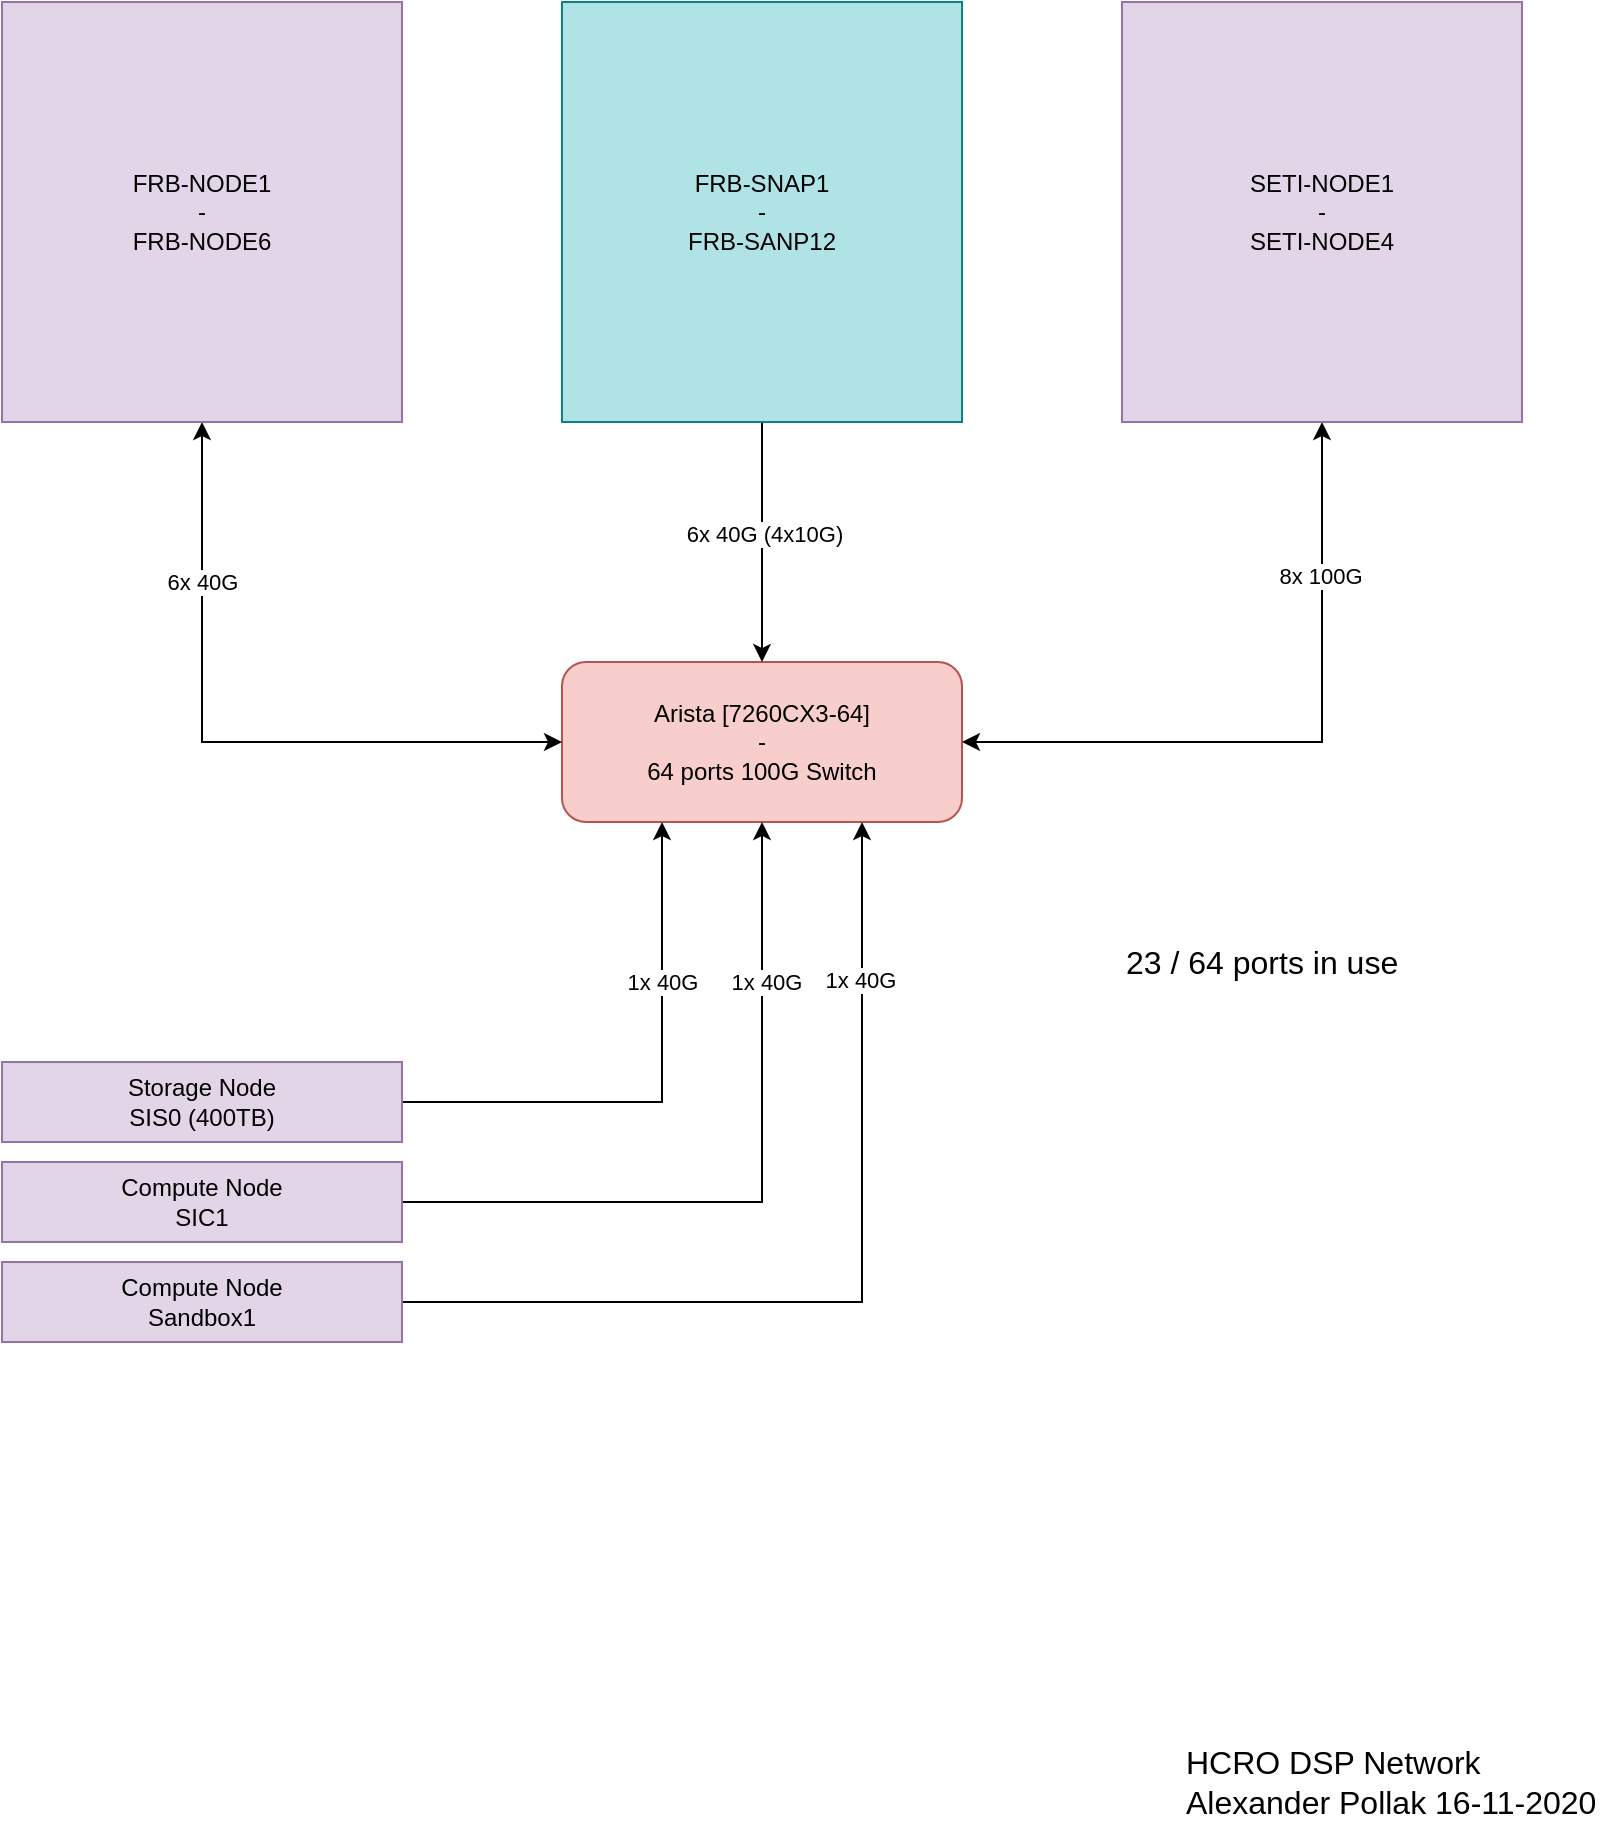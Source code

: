<mxfile version="13.9.9" type="device"><diagram id="acVlcwg54Op8fTkylgdc" name="Page-1"><mxGraphModel dx="1106" dy="900" grid="1" gridSize="10" guides="1" tooltips="1" connect="1" arrows="1" fold="1" page="1" pageScale="1" pageWidth="850" pageHeight="1100" math="0" shadow="0"><root><mxCell id="0"/><mxCell id="1" parent="0"/><mxCell id="QnEzOyH5O82RgATfIk3K-45" value="Arista&amp;nbsp;[7260CX3-64]&lt;br&gt;-&lt;br&gt;64 ports 100G Switch" style="rounded=1;whiteSpace=wrap;html=1;fillColor=#f8cecc;strokeColor=#b85450;" parent="1" vertex="1"><mxGeometry x="320" y="520" width="200" height="80" as="geometry"/></mxCell><mxCell id="cxlkQ1xcSKlJ1Jivk0QY-1" style="edgeStyle=orthogonalEdgeStyle;rounded=0;orthogonalLoop=1;jettySize=auto;html=1;exitX=0.5;exitY=1;exitDx=0;exitDy=0;entryX=0.5;entryY=0;entryDx=0;entryDy=0;" edge="1" parent="1" source="Hm1WOY6nIJTZlzuOTEKv-61" target="QnEzOyH5O82RgATfIk3K-45"><mxGeometry relative="1" as="geometry"/></mxCell><mxCell id="cxlkQ1xcSKlJ1Jivk0QY-12" value="6x 40G (4x10G)" style="edgeLabel;html=1;align=center;verticalAlign=middle;resizable=0;points=[];" vertex="1" connectable="0" parent="cxlkQ1xcSKlJ1Jivk0QY-1"><mxGeometry x="-0.067" y="1" relative="1" as="geometry"><mxPoint as="offset"/></mxGeometry></mxCell><mxCell id="Hm1WOY6nIJTZlzuOTEKv-61" value="&lt;div style=&quot;&quot;&gt;&lt;span&gt;FRB-SNAP1&lt;/span&gt;&lt;/div&gt;&lt;div style=&quot;&quot;&gt;&lt;span&gt;-&lt;/span&gt;&lt;/div&gt;&lt;div style=&quot;&quot;&gt;&lt;span&gt;FRB-SANP12&lt;/span&gt;&lt;/div&gt;" style="rounded=0;whiteSpace=wrap;html=1;align=center;fillColor=#B0E3E6;strokeColor=#0E8088;" parent="1" vertex="1"><mxGeometry x="320" y="190" width="200" height="210" as="geometry"/></mxCell><mxCell id="JyS3GfPrixJedDHWxzTk-1" value="HCRO DSP Network&lt;br&gt;Alexander Pollak 16-11-2020" style="text;html=1;align=left;verticalAlign=middle;resizable=0;points=[];autosize=1;fontSize=16;" parent="1" vertex="1"><mxGeometry x="630" y="1060" width="220" height="40" as="geometry"/></mxCell><mxCell id="cxlkQ1xcSKlJ1Jivk0QY-7" value="6x 40G" style="edgeStyle=orthogonalEdgeStyle;rounded=0;orthogonalLoop=1;jettySize=auto;html=1;exitX=0.5;exitY=1;exitDx=0;exitDy=0;entryX=0;entryY=0.5;entryDx=0;entryDy=0;startArrow=classic;startFill=1;" edge="1" parent="1" source="cxlkQ1xcSKlJ1Jivk0QY-2" target="QnEzOyH5O82RgATfIk3K-45"><mxGeometry x="-0.529" relative="1" as="geometry"><mxPoint as="offset"/></mxGeometry></mxCell><mxCell id="cxlkQ1xcSKlJ1Jivk0QY-2" value="&lt;div&gt;FRB-NODE1&lt;/div&gt;&lt;div&gt;-&lt;/div&gt;&lt;div&gt;FRB-NODE6&lt;/div&gt;" style="rounded=0;whiteSpace=wrap;html=1;align=center;fillColor=#e1d5e7;strokeColor=#9673a6;" vertex="1" parent="1"><mxGeometry x="40" y="190" width="200" height="210" as="geometry"/></mxCell><mxCell id="cxlkQ1xcSKlJ1Jivk0QY-8" style="edgeStyle=orthogonalEdgeStyle;rounded=0;orthogonalLoop=1;jettySize=auto;html=1;exitX=0.5;exitY=1;exitDx=0;exitDy=0;entryX=1;entryY=0.5;entryDx=0;entryDy=0;startArrow=classic;startFill=1;" edge="1" parent="1" source="cxlkQ1xcSKlJ1Jivk0QY-3" target="QnEzOyH5O82RgATfIk3K-45"><mxGeometry relative="1" as="geometry"/></mxCell><mxCell id="cxlkQ1xcSKlJ1Jivk0QY-13" value="8x 100G" style="edgeLabel;html=1;align=center;verticalAlign=middle;resizable=0;points=[];" vertex="1" connectable="0" parent="cxlkQ1xcSKlJ1Jivk0QY-8"><mxGeometry x="-0.547" y="-1" relative="1" as="geometry"><mxPoint as="offset"/></mxGeometry></mxCell><mxCell id="cxlkQ1xcSKlJ1Jivk0QY-3" value="&lt;div&gt;SETI-NODE1&lt;/div&gt;&lt;div&gt;-&lt;/div&gt;&lt;div&gt;SETI-NODE4&lt;/div&gt;" style="rounded=0;whiteSpace=wrap;html=1;align=center;fillColor=#e1d5e7;strokeColor=#9673a6;" vertex="1" parent="1"><mxGeometry x="600" y="190" width="200" height="210" as="geometry"/></mxCell><mxCell id="cxlkQ1xcSKlJ1Jivk0QY-9" style="edgeStyle=orthogonalEdgeStyle;rounded=0;orthogonalLoop=1;jettySize=auto;html=1;exitX=1;exitY=0.5;exitDx=0;exitDy=0;entryX=0.25;entryY=1;entryDx=0;entryDy=0;" edge="1" parent="1" source="cxlkQ1xcSKlJ1Jivk0QY-4" target="QnEzOyH5O82RgATfIk3K-45"><mxGeometry relative="1" as="geometry"/></mxCell><mxCell id="cxlkQ1xcSKlJ1Jivk0QY-14" value="1x 40G" style="edgeLabel;html=1;align=center;verticalAlign=middle;resizable=0;points=[];" vertex="1" connectable="0" parent="cxlkQ1xcSKlJ1Jivk0QY-9"><mxGeometry x="0.289" y="1" relative="1" as="geometry"><mxPoint x="1" y="-16" as="offset"/></mxGeometry></mxCell><mxCell id="cxlkQ1xcSKlJ1Jivk0QY-4" value="&lt;div&gt;Storage Node&lt;/div&gt;&lt;div&gt;SIS0 (&lt;span&gt;400TB)&lt;/span&gt;&lt;/div&gt;" style="rounded=0;whiteSpace=wrap;html=1;align=center;fillColor=#e1d5e7;strokeColor=#9673a6;" vertex="1" parent="1"><mxGeometry x="40" y="720" width="200" height="40" as="geometry"/></mxCell><mxCell id="cxlkQ1xcSKlJ1Jivk0QY-10" style="edgeStyle=orthogonalEdgeStyle;rounded=0;orthogonalLoop=1;jettySize=auto;html=1;exitX=1;exitY=0.5;exitDx=0;exitDy=0;entryX=0.5;entryY=1;entryDx=0;entryDy=0;" edge="1" parent="1" source="cxlkQ1xcSKlJ1Jivk0QY-5" target="QnEzOyH5O82RgATfIk3K-45"><mxGeometry relative="1" as="geometry"/></mxCell><mxCell id="cxlkQ1xcSKlJ1Jivk0QY-15" value="1x 40G" style="edgeLabel;html=1;align=center;verticalAlign=middle;resizable=0;points=[];" vertex="1" connectable="0" parent="cxlkQ1xcSKlJ1Jivk0QY-10"><mxGeometry x="0.568" y="-2" relative="1" as="geometry"><mxPoint as="offset"/></mxGeometry></mxCell><mxCell id="cxlkQ1xcSKlJ1Jivk0QY-5" value="&lt;div&gt;Compute Node&lt;/div&gt;&lt;div&gt;SIC1&lt;/div&gt;" style="rounded=0;whiteSpace=wrap;html=1;align=center;fillColor=#e1d5e7;strokeColor=#9673a6;" vertex="1" parent="1"><mxGeometry x="40" y="770" width="200" height="40" as="geometry"/></mxCell><mxCell id="cxlkQ1xcSKlJ1Jivk0QY-11" style="edgeStyle=orthogonalEdgeStyle;rounded=0;orthogonalLoop=1;jettySize=auto;html=1;exitX=1;exitY=0.5;exitDx=0;exitDy=0;entryX=0.75;entryY=1;entryDx=0;entryDy=0;" edge="1" parent="1" source="cxlkQ1xcSKlJ1Jivk0QY-6" target="QnEzOyH5O82RgATfIk3K-45"><mxGeometry relative="1" as="geometry"/></mxCell><mxCell id="cxlkQ1xcSKlJ1Jivk0QY-16" value="1x 40G" style="edgeLabel;html=1;align=center;verticalAlign=middle;resizable=0;points=[];" vertex="1" connectable="0" parent="cxlkQ1xcSKlJ1Jivk0QY-11"><mxGeometry x="0.664" y="1" relative="1" as="geometry"><mxPoint as="offset"/></mxGeometry></mxCell><mxCell id="cxlkQ1xcSKlJ1Jivk0QY-6" value="&lt;div&gt;Compute Node&lt;/div&gt;&lt;div&gt;Sandbox1&lt;/div&gt;" style="rounded=0;whiteSpace=wrap;html=1;align=center;fillColor=#e1d5e7;strokeColor=#9673a6;" vertex="1" parent="1"><mxGeometry x="40" y="820" width="200" height="40" as="geometry"/></mxCell><mxCell id="cxlkQ1xcSKlJ1Jivk0QY-17" value="23 / 64 ports in use" style="text;html=1;align=left;verticalAlign=middle;resizable=0;points=[];autosize=1;fontSize=16;" vertex="1" parent="1"><mxGeometry x="600" y="660" width="150" height="20" as="geometry"/></mxCell></root></mxGraphModel></diagram></mxfile>